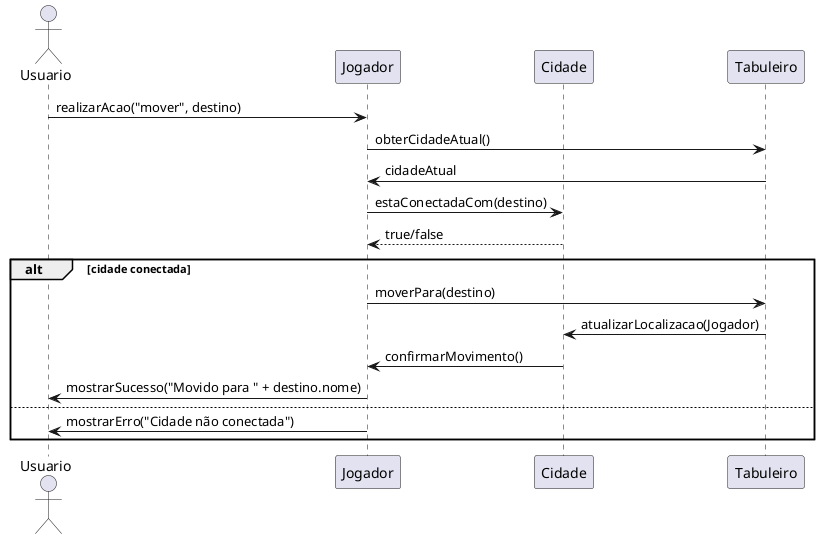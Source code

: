 @startuml JogadorMoverCidade
' CLASSES
actor Usuario
participant Jogador
participant Cidade
participant Tabuleiro

' INTERAÇÕES
Usuario -> Jogador : realizarAcao("mover", destino)

Jogador -> Tabuleiro : obterCidadeAtual()
Tabuleiro -> Jogador : cidadeAtual
Jogador -> Cidade : estaConectadaCom(destino)
Cidade --> Jogador : true/false

alt cidade conectada
    Jogador -> Tabuleiro : moverPara(destino)
    Tabuleiro -> Cidade : atualizarLocalizacao(Jogador)
    Cidade -> Jogador : confirmarMovimento()
    Jogador -> Usuario : mostrarSucesso("Movido para " + destino.nome)
else
    Jogador -> Usuario : mostrarErro("Cidade não conectada")
end
@enduml
